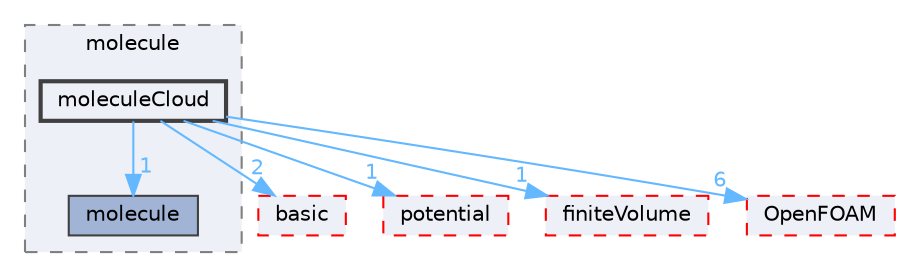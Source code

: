 digraph "src/lagrangian/molecularDynamics/molecule/moleculeCloud"
{
 // LATEX_PDF_SIZE
  bgcolor="transparent";
  edge [fontname=Helvetica,fontsize=10,labelfontname=Helvetica,labelfontsize=10];
  node [fontname=Helvetica,fontsize=10,shape=box,height=0.2,width=0.4];
  compound=true
  subgraph clusterdir_9c91f16e68bfa950e60056a05e24ffb3 {
    graph [ bgcolor="#edf0f7", pencolor="grey50", label="molecule", fontname=Helvetica,fontsize=10 style="filled,dashed", URL="dir_9c91f16e68bfa950e60056a05e24ffb3.html",tooltip=""]
  dir_f4ed4e1dc19e7fe78d06c92678069ea2 [label="molecule", fillcolor="#a2b4d6", color="grey25", style="filled", URL="dir_f4ed4e1dc19e7fe78d06c92678069ea2.html",tooltip=""];
  dir_9c590f1399dcaacc60516dead6eb8c86 [label="moleculeCloud", fillcolor="#edf0f7", color="grey25", style="filled,bold", URL="dir_9c590f1399dcaacc60516dead6eb8c86.html",tooltip=""];
  }
  dir_584e0ab0901b4327f36f4285cac7f2f8 [label="basic", fillcolor="#edf0f7", color="red", style="filled,dashed", URL="dir_584e0ab0901b4327f36f4285cac7f2f8.html",tooltip=""];
  dir_589d2223da338fceb897292fae8915cc [label="potential", fillcolor="#edf0f7", color="red", style="filled,dashed", URL="dir_589d2223da338fceb897292fae8915cc.html",tooltip=""];
  dir_9bd15774b555cf7259a6fa18f99fe99b [label="finiteVolume", fillcolor="#edf0f7", color="red", style="filled,dashed", URL="dir_9bd15774b555cf7259a6fa18f99fe99b.html",tooltip=""];
  dir_c5473ff19b20e6ec4dfe5c310b3778a8 [label="OpenFOAM", fillcolor="#edf0f7", color="red", style="filled,dashed", URL="dir_c5473ff19b20e6ec4dfe5c310b3778a8.html",tooltip=""];
  dir_9c590f1399dcaacc60516dead6eb8c86->dir_584e0ab0901b4327f36f4285cac7f2f8 [headlabel="2", labeldistance=1.5 headhref="dir_002429_000211.html" href="dir_002429_000211.html" color="steelblue1" fontcolor="steelblue1"];
  dir_9c590f1399dcaacc60516dead6eb8c86->dir_589d2223da338fceb897292fae8915cc [headlabel="1", labeldistance=1.5 headhref="dir_002429_003016.html" href="dir_002429_003016.html" color="steelblue1" fontcolor="steelblue1"];
  dir_9c590f1399dcaacc60516dead6eb8c86->dir_9bd15774b555cf7259a6fa18f99fe99b [headlabel="1", labeldistance=1.5 headhref="dir_002429_001387.html" href="dir_002429_001387.html" color="steelblue1" fontcolor="steelblue1"];
  dir_9c590f1399dcaacc60516dead6eb8c86->dir_c5473ff19b20e6ec4dfe5c310b3778a8 [headlabel="6", labeldistance=1.5 headhref="dir_002429_002695.html" href="dir_002429_002695.html" color="steelblue1" fontcolor="steelblue1"];
  dir_9c590f1399dcaacc60516dead6eb8c86->dir_f4ed4e1dc19e7fe78d06c92678069ea2 [headlabel="1", labeldistance=1.5 headhref="dir_002429_002428.html" href="dir_002429_002428.html" color="steelblue1" fontcolor="steelblue1"];
}
